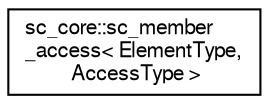 digraph "Graphical Class Hierarchy"
{
  edge [fontname="FreeSans",fontsize="10",labelfontname="FreeSans",labelfontsize="10"];
  node [fontname="FreeSans",fontsize="10",shape=record];
  rankdir="LR";
  Node0 [label="sc_core::sc_member\l_access\< ElementType,\l AccessType \>",height=0.2,width=0.4,color="black", fillcolor="white", style="filled",URL="$a02204.html"];
}
